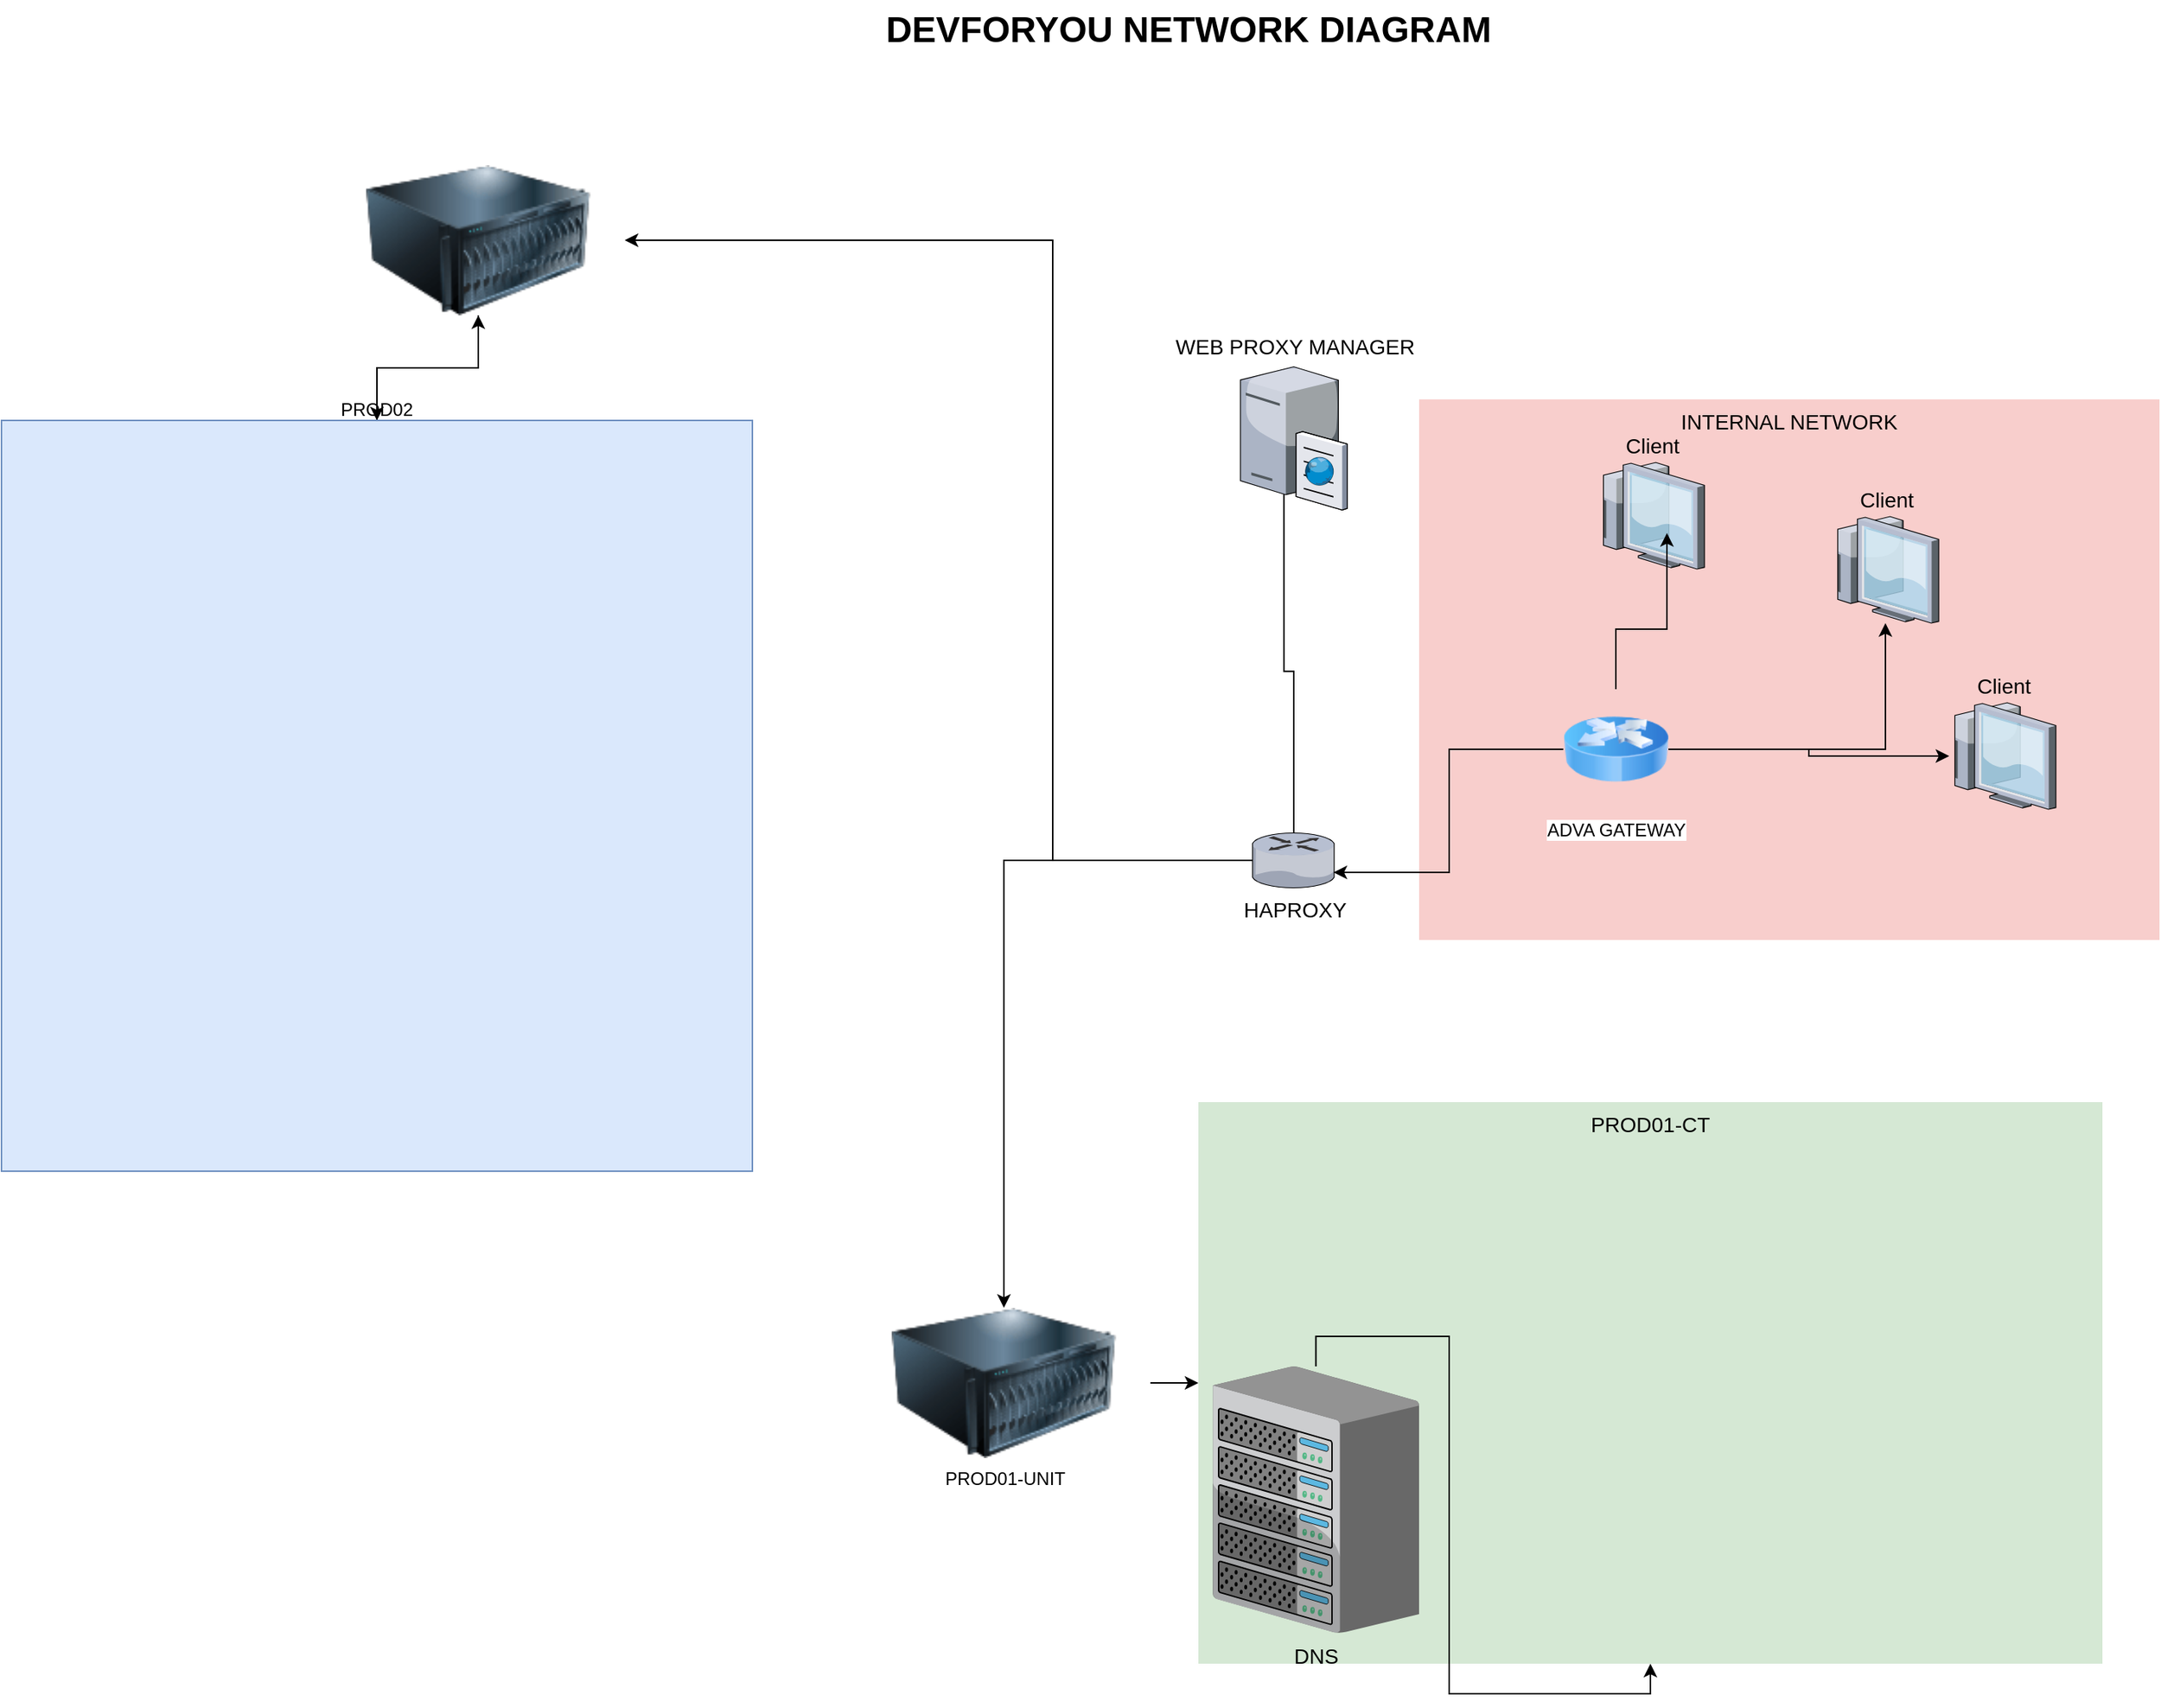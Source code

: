 <mxfile version="21.6.5" type="github">
  <diagram name="Page-1" id="e3a06f82-3646-2815-327d-82caf3d4e204">
    <mxGraphModel dx="1434" dy="771" grid="1" gridSize="10" guides="1" tooltips="1" connect="1" arrows="1" fold="1" page="1" pageScale="1.5" pageWidth="1169" pageHeight="826" background="none" math="0" shadow="0">
      <root>
        <mxCell id="0" style=";html=1;" />
        <mxCell id="1" style=";html=1;" parent="0" />
        <mxCell id="6a7d8f32e03d9370-61" value="INTERNAL NETWORK" style="whiteSpace=wrap;html=1;fillColor=#f8cecc;fontSize=14;strokeColor=none;verticalAlign=top;" parent="1" vertex="1">
          <mxGeometry x="1084" y="296" width="493" height="360" as="geometry" />
        </mxCell>
        <mxCell id="6a7d8f32e03d9370-60" value="PROD01-CT&lt;br&gt;" style="whiteSpace=wrap;html=1;fillColor=#d5e8d4;fontSize=14;strokeColor=none;verticalAlign=top;" parent="1" vertex="1">
          <mxGeometry x="937" y="764" width="602" height="374" as="geometry" />
        </mxCell>
        <mxCell id="gzcZ7XhqMTSILQYHEo6I-7" style="edgeStyle=orthogonalEdgeStyle;rounded=0;orthogonalLoop=1;jettySize=auto;html=1;entryX=0.408;entryY=0.646;entryDx=0;entryDy=0;entryPerimeter=0;" parent="1" source="6a7d8f32e03d9370-13" target="6a7d8f32e03d9370-15" edge="1">
          <mxGeometry relative="1" as="geometry" />
        </mxCell>
        <mxCell id="YZo__M504asKzx0dwhzR-5" style="edgeStyle=orthogonalEdgeStyle;rounded=0;orthogonalLoop=1;jettySize=auto;html=1;" edge="1" parent="1" source="6a7d8f32e03d9370-13" target="YZo__M504asKzx0dwhzR-4">
          <mxGeometry relative="1" as="geometry" />
        </mxCell>
        <mxCell id="YZo__M504asKzx0dwhzR-7" style="edgeStyle=orthogonalEdgeStyle;rounded=0;orthogonalLoop=1;jettySize=auto;html=1;" edge="1" parent="1" source="YZo__M504asKzx0dwhzR-2" target="YZo__M504asKzx0dwhzR-3">
          <mxGeometry relative="1" as="geometry" />
        </mxCell>
        <mxCell id="YZo__M504asKzx0dwhzR-10" style="edgeStyle=orthogonalEdgeStyle;rounded=0;orthogonalLoop=1;jettySize=auto;html=1;" edge="1" parent="1" source="6a7d8f32e03d9370-13" target="YZo__M504asKzx0dwhzR-3">
          <mxGeometry relative="1" as="geometry">
            <mxPoint x="790" y="220" as="targetPoint" />
            <Array as="points">
              <mxPoint x="840" y="603" />
              <mxPoint x="840" y="190" />
            </Array>
          </mxGeometry>
        </mxCell>
        <mxCell id="6a7d8f32e03d9370-13" value="HAPROXY" style="verticalLabelPosition=bottom;aspect=fixed;html=1;verticalAlign=top;strokeColor=none;shape=mxgraph.citrix.router;fillColor=#66B2FF;gradientColor=#0066CC;fontSize=14;" parent="1" vertex="1">
          <mxGeometry x="973" y="584.75" width="55" height="36.5" as="geometry" />
        </mxCell>
        <mxCell id="6a7d8f32e03d9370-15" value="WEB PROXY MANAGER" style="verticalLabelPosition=top;aspect=fixed;html=1;verticalAlign=bottom;strokeColor=none;shape=mxgraph.citrix.cache_server;fillColor=#66B2FF;gradientColor=#0066CC;fontSize=14;labelPosition=center;align=center;" parent="1" vertex="1">
          <mxGeometry x="965" y="272" width="71" height="97.5" as="geometry" />
        </mxCell>
        <mxCell id="gzcZ7XhqMTSILQYHEo6I-6" style="edgeStyle=orthogonalEdgeStyle;rounded=0;orthogonalLoop=1;jettySize=auto;html=1;" parent="1" source="6a7d8f32e03d9370-16" target="6a7d8f32e03d9370-60" edge="1">
          <mxGeometry relative="1" as="geometry" />
        </mxCell>
        <mxCell id="6a7d8f32e03d9370-16" value="DNS" style="verticalLabelPosition=bottom;aspect=fixed;html=1;verticalAlign=top;strokeColor=none;shape=mxgraph.citrix.chassis;fillColor=#66B2FF;gradientColor=#0066CC;fontSize=14;" parent="1" vertex="1">
          <mxGeometry x="946.5" y="940" width="137.5" height="177.5" as="geometry" />
        </mxCell>
        <mxCell id="6a7d8f32e03d9370-27" value="Client" style="verticalLabelPosition=top;aspect=fixed;html=1;verticalAlign=bottom;strokeColor=none;shape=mxgraph.citrix.thin_client;fillColor=#66B2FF;gradientColor=#0066CC;fontSize=14;labelPosition=center;align=center;" parent="1" vertex="1">
          <mxGeometry x="1437" y="498" width="71" height="71" as="geometry" />
        </mxCell>
        <mxCell id="6a7d8f32e03d9370-28" value="Client" style="verticalLabelPosition=top;aspect=fixed;html=1;verticalAlign=bottom;strokeColor=none;shape=mxgraph.citrix.thin_client;fillColor=#66B2FF;gradientColor=#0066CC;fontSize=14;labelPosition=center;align=center;" parent="1" vertex="1">
          <mxGeometry x="1359" y="374" width="71" height="71" as="geometry" />
        </mxCell>
        <mxCell id="6a7d8f32e03d9370-29" value="Client" style="verticalLabelPosition=top;aspect=fixed;html=1;verticalAlign=bottom;strokeColor=none;shape=mxgraph.citrix.thin_client;fillColor=#66B2FF;gradientColor=#0066CC;fontSize=14;labelPosition=center;align=center;" parent="1" vertex="1">
          <mxGeometry x="1203" y="338" width="71" height="71" as="geometry" />
        </mxCell>
        <mxCell id="6a7d8f32e03d9370-62" value="DEVFORYOU NETWORK DIAGRAM" style="text;strokeColor=none;fillColor=none;html=1;fontSize=24;fontStyle=1;verticalAlign=middle;align=center;" parent="1" vertex="1">
          <mxGeometry x="499" y="30" width="861" height="40" as="geometry" />
        </mxCell>
        <mxCell id="gzcZ7XhqMTSILQYHEo6I-4" style="edgeStyle=orthogonalEdgeStyle;rounded=0;orthogonalLoop=1;jettySize=auto;html=1;entryX=0.982;entryY=0.719;entryDx=0;entryDy=0;entryPerimeter=0;" parent="1" source="gzcZ7XhqMTSILQYHEo6I-2" target="6a7d8f32e03d9370-13" edge="1">
          <mxGeometry relative="1" as="geometry" />
        </mxCell>
        <mxCell id="gzcZ7XhqMTSILQYHEo6I-8" style="edgeStyle=orthogonalEdgeStyle;rounded=0;orthogonalLoop=1;jettySize=auto;html=1;" parent="1" source="gzcZ7XhqMTSILQYHEo6I-2" target="6a7d8f32e03d9370-27" edge="1">
          <mxGeometry relative="1" as="geometry" />
        </mxCell>
        <mxCell id="gzcZ7XhqMTSILQYHEo6I-9" style="edgeStyle=orthogonalEdgeStyle;rounded=0;orthogonalLoop=1;jettySize=auto;html=1;" parent="1" source="gzcZ7XhqMTSILQYHEo6I-2" target="6a7d8f32e03d9370-28" edge="1">
          <mxGeometry relative="1" as="geometry" />
        </mxCell>
        <mxCell id="gzcZ7XhqMTSILQYHEo6I-10" style="edgeStyle=orthogonalEdgeStyle;rounded=0;orthogonalLoop=1;jettySize=auto;html=1;entryX=0.648;entryY=0.662;entryDx=0;entryDy=0;entryPerimeter=0;" parent="1" source="gzcZ7XhqMTSILQYHEo6I-2" target="6a7d8f32e03d9370-29" edge="1">
          <mxGeometry relative="1" as="geometry" />
        </mxCell>
        <mxCell id="gzcZ7XhqMTSILQYHEo6I-2" value="ADVA GATEWAY" style="image;html=1;image=img/lib/clip_art/networking/Router_Icon_128x128.png" parent="1" vertex="1">
          <mxGeometry x="1180" y="489" width="70" height="80" as="geometry" />
        </mxCell>
        <mxCell id="YZo__M504asKzx0dwhzR-9" style="edgeStyle=orthogonalEdgeStyle;rounded=0;orthogonalLoop=1;jettySize=auto;html=1;" edge="1" parent="1" source="YZo__M504asKzx0dwhzR-3" target="YZo__M504asKzx0dwhzR-2">
          <mxGeometry relative="1" as="geometry" />
        </mxCell>
        <mxCell id="YZo__M504asKzx0dwhzR-3" value="" style="image;html=1;image=img/lib/clip_art/computers/Server_128x128.png" vertex="1" parent="1">
          <mxGeometry x="360" y="140" width="195" height="100" as="geometry" />
        </mxCell>
        <mxCell id="YZo__M504asKzx0dwhzR-6" style="edgeStyle=orthogonalEdgeStyle;rounded=0;orthogonalLoop=1;jettySize=auto;html=1;" edge="1" parent="1" source="YZo__M504asKzx0dwhzR-4" target="6a7d8f32e03d9370-60">
          <mxGeometry relative="1" as="geometry" />
        </mxCell>
        <mxCell id="YZo__M504asKzx0dwhzR-4" value="PROD01-UNIT" style="image;html=1;image=img/lib/clip_art/computers/Server_128x128.png" vertex="1" parent="1">
          <mxGeometry x="710" y="901" width="195" height="100" as="geometry" />
        </mxCell>
        <mxCell id="YZo__M504asKzx0dwhzR-2" value="PROD02" style="whiteSpace=wrap;html=1;aspect=fixed;fillColor=#dae8fc;strokeColor=#6c8ebf;horizontal=1;spacing=0;labelPosition=center;verticalLabelPosition=top;align=center;verticalAlign=bottom;" vertex="1" parent="1">
          <mxGeometry x="140" y="310" width="500" height="500" as="geometry" />
        </mxCell>
      </root>
    </mxGraphModel>
  </diagram>
</mxfile>
